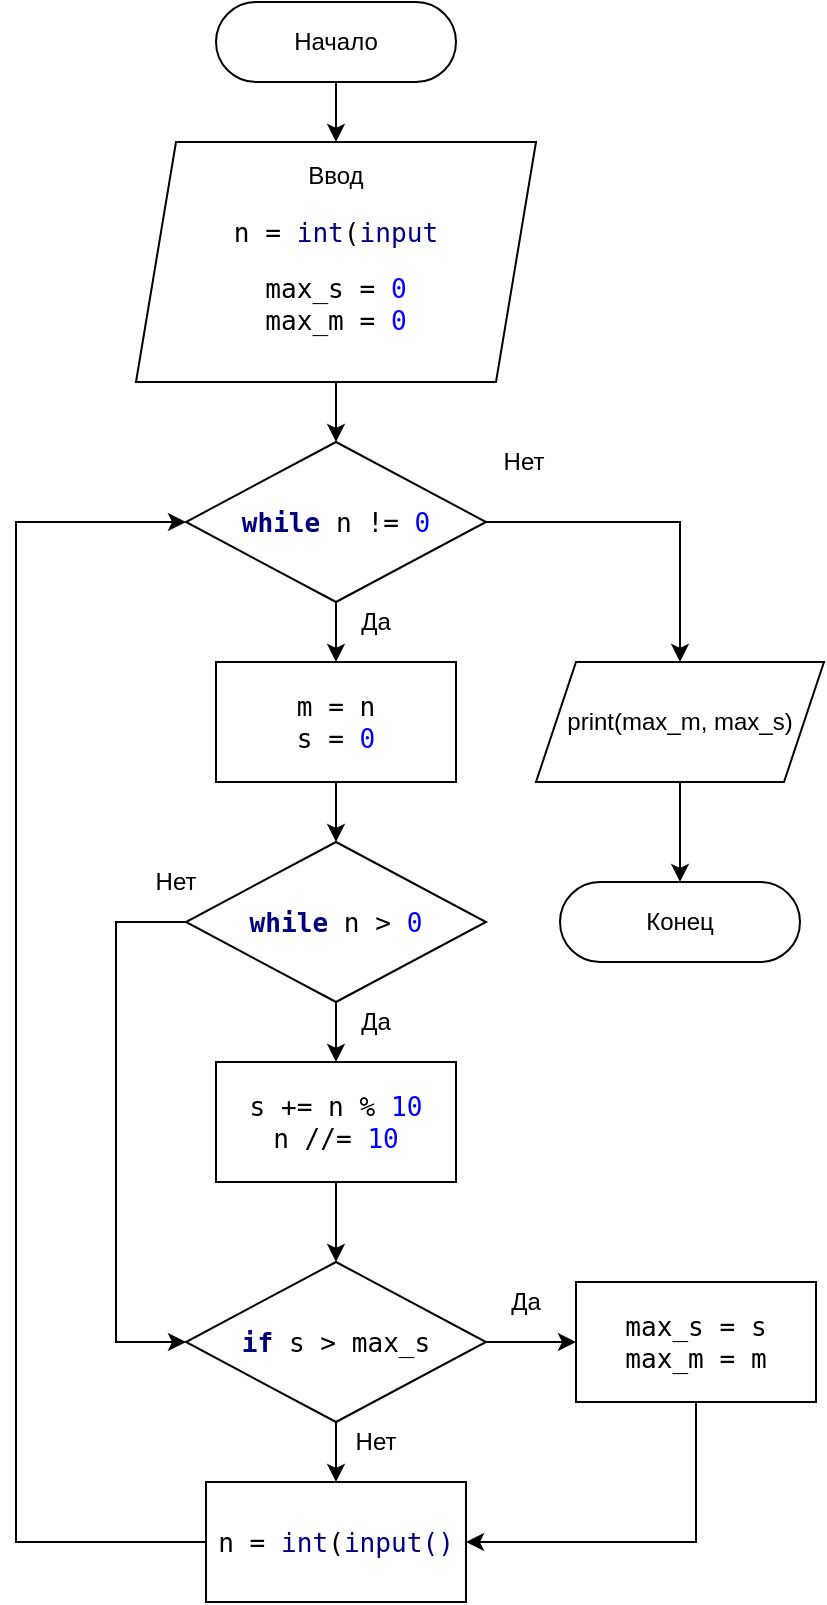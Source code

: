 <mxfile version="14.5.3" type="github"><diagram id="eDp4l1Odz6gYLcZO4-Wg" name="Page-1"><mxGraphModel dx="786" dy="463" grid="1" gridSize="10" guides="1" tooltips="1" connect="1" arrows="1" fold="1" page="1" pageScale="1" pageWidth="827" pageHeight="1169" math="0" shadow="0"><root><mxCell id="0"/><mxCell id="1" parent="0"/><mxCell id="hokq0erPRBFzUoJ3n1Pu-41" style="edgeStyle=orthogonalEdgeStyle;rounded=0;orthogonalLoop=1;jettySize=auto;html=1;entryX=0.5;entryY=0;entryDx=0;entryDy=0;" edge="1" parent="1" source="hokq0erPRBFzUoJ3n1Pu-1"><mxGeometry relative="1" as="geometry"><mxPoint x="320" y="170" as="targetPoint"/></mxGeometry></mxCell><mxCell id="hokq0erPRBFzUoJ3n1Pu-1" value="Начало" style="rounded=1;whiteSpace=wrap;html=1;fontSize=12;glass=0;strokeWidth=1;shadow=0;arcSize=50;" vertex="1" parent="1"><mxGeometry x="260" y="100" width="120" height="40" as="geometry"/></mxCell><mxCell id="hokq0erPRBFzUoJ3n1Pu-137" value="" style="edgeStyle=orthogonalEdgeStyle;rounded=0;orthogonalLoop=1;jettySize=auto;html=1;entryX=0.5;entryY=0;entryDx=0;entryDy=0;" edge="1" parent="1" source="hokq0erPRBFzUoJ3n1Pu-53" target="hokq0erPRBFzUoJ3n1Pu-112"><mxGeometry relative="1" as="geometry"/></mxCell><mxCell id="hokq0erPRBFzUoJ3n1Pu-53" value="Ввод&lt;br&gt;&lt;pre style=&quot;background-color: rgb(255 , 255 , 255) ; font-family: &amp;#34;jetbrains mono&amp;#34; , monospace ; font-size: 9.8pt&quot;&gt;&lt;pre style=&quot;font-family: &amp;#34;jetbrains mono&amp;#34; , monospace ; font-size: 9.8pt&quot;&gt;&lt;pre style=&quot;font-family: &amp;#34;jetbrains mono&amp;#34; , monospace ; font-size: 9.8pt&quot;&gt;n = &lt;span style=&quot;color: rgb(0 , 0 , 128)&quot;&gt;int&lt;/span&gt;(&lt;span style=&quot;color: rgb(0 , 0 , 128)&quot;&gt;input&lt;/span&gt;&lt;/pre&gt;&lt;/pre&gt;&lt;/pre&gt;&lt;pre style=&quot;background-color: rgb(255 , 255 , 255) ; font-family: &amp;#34;jetbrains mono&amp;#34; , monospace ; font-size: 9.8pt&quot;&gt;&lt;pre style=&quot;font-family: &amp;#34;jetbrains mono&amp;#34; , monospace ; font-size: 9.8pt&quot;&gt;&lt;pre style=&quot;font-family: &amp;#34;jetbrains mono&amp;#34; , monospace ; font-size: 9.8pt&quot;&gt;max_s = &lt;span style=&quot;color: rgb(0 , 0 , 255)&quot;&gt;0&lt;br&gt;&lt;/span&gt;max_m = &lt;span style=&quot;color: rgb(0 , 0 , 255)&quot;&gt;0&lt;/span&gt;&lt;/pre&gt;&lt;/pre&gt;&lt;/pre&gt;" style="shape=parallelogram;perimeter=parallelogramPerimeter;whiteSpace=wrap;html=1;fixedSize=1;rounded=0;shadow=0;strokeWidth=1;glass=0;arcSize=50;" vertex="1" parent="1"><mxGeometry x="220" y="170" width="200" height="120" as="geometry"/></mxCell><mxCell id="hokq0erPRBFzUoJ3n1Pu-116" value="" style="edgeStyle=orthogonalEdgeStyle;rounded=0;orthogonalLoop=1;jettySize=auto;html=1;" edge="1" parent="1" source="hokq0erPRBFzUoJ3n1Pu-112" target="hokq0erPRBFzUoJ3n1Pu-115"><mxGeometry relative="1" as="geometry"/></mxCell><mxCell id="hokq0erPRBFzUoJ3n1Pu-141" style="edgeStyle=orthogonalEdgeStyle;rounded=0;orthogonalLoop=1;jettySize=auto;html=1;entryX=0.5;entryY=0;entryDx=0;entryDy=0;" edge="1" parent="1" source="hokq0erPRBFzUoJ3n1Pu-112" target="hokq0erPRBFzUoJ3n1Pu-140"><mxGeometry relative="1" as="geometry"/></mxCell><mxCell id="hokq0erPRBFzUoJ3n1Pu-112" value="&lt;pre style=&quot;background-color: rgb(255 , 255 , 255) ; font-family: &amp;#34;jetbrains mono&amp;#34; , monospace ; font-size: 9.8pt&quot;&gt;&lt;span style=&quot;color: rgb(0 , 0 , 128) ; font-weight: bold&quot;&gt;while &lt;/span&gt;n != &lt;span style=&quot;color: rgb(0 , 0 , 255)&quot;&gt;0&lt;/span&gt;&lt;/pre&gt;" style="rhombus;whiteSpace=wrap;html=1;rounded=0;glass=0;" vertex="1" parent="1"><mxGeometry x="245" y="320" width="150" height="80" as="geometry"/></mxCell><mxCell id="hokq0erPRBFzUoJ3n1Pu-113" value="Нет" style="text;html=1;strokeColor=none;fillColor=none;align=center;verticalAlign=middle;whiteSpace=wrap;rounded=0;" vertex="1" parent="1"><mxGeometry x="394" y="320" width="40" height="20" as="geometry"/></mxCell><mxCell id="hokq0erPRBFzUoJ3n1Pu-114" value="Да" style="text;html=1;strokeColor=none;fillColor=none;align=center;verticalAlign=middle;whiteSpace=wrap;rounded=0;" vertex="1" parent="1"><mxGeometry x="320" y="400" width="40" height="20" as="geometry"/></mxCell><mxCell id="hokq0erPRBFzUoJ3n1Pu-120" value="" style="edgeStyle=orthogonalEdgeStyle;rounded=0;orthogonalLoop=1;jettySize=auto;html=1;" edge="1" parent="1" source="hokq0erPRBFzUoJ3n1Pu-115" target="hokq0erPRBFzUoJ3n1Pu-117"><mxGeometry relative="1" as="geometry"/></mxCell><mxCell id="hokq0erPRBFzUoJ3n1Pu-115" value="&lt;pre style=&quot;background-color: rgb(255 , 255 , 255) ; font-family: &amp;#34;jetbrains mono&amp;#34; , monospace ; font-size: 9.8pt&quot;&gt;m = n&lt;br&gt;s = &lt;span style=&quot;color: rgb(0 , 0 , 255)&quot;&gt;0&lt;/span&gt;&lt;/pre&gt;" style="rounded=0;whiteSpace=wrap;html=1;" vertex="1" parent="1"><mxGeometry x="260" y="430" width="120" height="60" as="geometry"/></mxCell><mxCell id="hokq0erPRBFzUoJ3n1Pu-123" value="" style="edgeStyle=orthogonalEdgeStyle;rounded=0;orthogonalLoop=1;jettySize=auto;html=1;" edge="1" parent="1" source="hokq0erPRBFzUoJ3n1Pu-117" target="hokq0erPRBFzUoJ3n1Pu-122"><mxGeometry relative="1" as="geometry"/></mxCell><mxCell id="hokq0erPRBFzUoJ3n1Pu-129" style="edgeStyle=orthogonalEdgeStyle;rounded=0;orthogonalLoop=1;jettySize=auto;html=1;entryX=0;entryY=0.5;entryDx=0;entryDy=0;" edge="1" parent="1" source="hokq0erPRBFzUoJ3n1Pu-117" target="hokq0erPRBFzUoJ3n1Pu-126"><mxGeometry relative="1" as="geometry"><Array as="points"><mxPoint x="210" y="560"/><mxPoint x="210" y="770"/></Array></mxGeometry></mxCell><mxCell id="hokq0erPRBFzUoJ3n1Pu-117" value="&lt;pre style=&quot;background-color: rgb(255 , 255 , 255) ; font-family: &amp;#34;jetbrains mono&amp;#34; , monospace ; font-size: 9.8pt&quot;&gt;&lt;span style=&quot;color: rgb(0 , 0 , 128) ; font-weight: bold&quot;&gt;while &lt;/span&gt;n &amp;gt; &lt;span style=&quot;color: rgb(0 , 0 , 255)&quot;&gt;0&lt;/span&gt;&lt;/pre&gt;" style="rhombus;whiteSpace=wrap;html=1;rounded=0;glass=0;" vertex="1" parent="1"><mxGeometry x="245" y="520" width="150" height="80" as="geometry"/></mxCell><mxCell id="hokq0erPRBFzUoJ3n1Pu-118" value="Нет" style="text;html=1;strokeColor=none;fillColor=none;align=center;verticalAlign=middle;whiteSpace=wrap;rounded=0;" vertex="1" parent="1"><mxGeometry x="220" y="530" width="40" height="20" as="geometry"/></mxCell><mxCell id="hokq0erPRBFzUoJ3n1Pu-119" value="Да" style="text;html=1;strokeColor=none;fillColor=none;align=center;verticalAlign=middle;whiteSpace=wrap;rounded=0;" vertex="1" parent="1"><mxGeometry x="320" y="600" width="40" height="20" as="geometry"/></mxCell><mxCell id="hokq0erPRBFzUoJ3n1Pu-130" value="" style="edgeStyle=orthogonalEdgeStyle;rounded=0;orthogonalLoop=1;jettySize=auto;html=1;" edge="1" parent="1" source="hokq0erPRBFzUoJ3n1Pu-122" target="hokq0erPRBFzUoJ3n1Pu-126"><mxGeometry relative="1" as="geometry"/></mxCell><mxCell id="hokq0erPRBFzUoJ3n1Pu-122" value="&lt;pre style=&quot;background-color: rgb(255 , 255 , 255) ; font-family: &amp;#34;jetbrains mono&amp;#34; , monospace ; font-size: 9.8pt&quot;&gt;s += n % &lt;span style=&quot;color: rgb(0 , 0 , 255)&quot;&gt;10&lt;br&gt;&lt;/span&gt;n //= &lt;span style=&quot;color: rgb(0 , 0 , 255)&quot;&gt;10&lt;/span&gt;&lt;/pre&gt;" style="rounded=0;whiteSpace=wrap;html=1;" vertex="1" parent="1"><mxGeometry x="260" y="630" width="120" height="60" as="geometry"/></mxCell><mxCell id="hokq0erPRBFzUoJ3n1Pu-133" value="" style="edgeStyle=orthogonalEdgeStyle;rounded=0;orthogonalLoop=1;jettySize=auto;html=1;" edge="1" parent="1" source="hokq0erPRBFzUoJ3n1Pu-126" target="hokq0erPRBFzUoJ3n1Pu-132"><mxGeometry relative="1" as="geometry"/></mxCell><mxCell id="hokq0erPRBFzUoJ3n1Pu-135" value="" style="edgeStyle=orthogonalEdgeStyle;rounded=0;orthogonalLoop=1;jettySize=auto;html=1;" edge="1" parent="1" source="hokq0erPRBFzUoJ3n1Pu-126" target="hokq0erPRBFzUoJ3n1Pu-134"><mxGeometry relative="1" as="geometry"/></mxCell><mxCell id="hokq0erPRBFzUoJ3n1Pu-126" value="&lt;pre style=&quot;background-color: rgb(255 , 255 , 255) ; font-family: &amp;#34;jetbrains mono&amp;#34; , monospace ; font-size: 9.8pt&quot;&gt;&lt;span style=&quot;color: rgb(0 , 0 , 128) ; font-weight: bold&quot;&gt;if &lt;/span&gt;s &amp;gt; max_s&lt;/pre&gt;" style="rhombus;whiteSpace=wrap;html=1;rounded=0;glass=0;" vertex="1" parent="1"><mxGeometry x="245" y="730" width="150" height="80" as="geometry"/></mxCell><mxCell id="hokq0erPRBFzUoJ3n1Pu-127" value="Нет" style="text;html=1;strokeColor=none;fillColor=none;align=center;verticalAlign=middle;whiteSpace=wrap;rounded=0;" vertex="1" parent="1"><mxGeometry x="320" y="810" width="40" height="20" as="geometry"/></mxCell><mxCell id="hokq0erPRBFzUoJ3n1Pu-128" value="Да" style="text;html=1;strokeColor=none;fillColor=none;align=center;verticalAlign=middle;whiteSpace=wrap;rounded=0;" vertex="1" parent="1"><mxGeometry x="395" y="740" width="40" height="20" as="geometry"/></mxCell><mxCell id="hokq0erPRBFzUoJ3n1Pu-136" style="edgeStyle=orthogonalEdgeStyle;rounded=0;orthogonalLoop=1;jettySize=auto;html=1;entryX=1;entryY=0.5;entryDx=0;entryDy=0;" edge="1" parent="1" source="hokq0erPRBFzUoJ3n1Pu-132" target="hokq0erPRBFzUoJ3n1Pu-134"><mxGeometry relative="1" as="geometry"><Array as="points"><mxPoint x="500" y="870"/></Array></mxGeometry></mxCell><mxCell id="hokq0erPRBFzUoJ3n1Pu-132" value="&lt;pre style=&quot;background-color: rgb(255 , 255 , 255) ; font-family: &amp;#34;jetbrains mono&amp;#34; , monospace ; font-size: 9.8pt&quot;&gt;max_s = s&lt;br&gt;max_m = m&lt;/pre&gt;" style="rounded=0;whiteSpace=wrap;html=1;" vertex="1" parent="1"><mxGeometry x="440" y="740" width="120" height="60" as="geometry"/></mxCell><mxCell id="hokq0erPRBFzUoJ3n1Pu-139" style="edgeStyle=orthogonalEdgeStyle;rounded=0;orthogonalLoop=1;jettySize=auto;html=1;entryX=0;entryY=0.5;entryDx=0;entryDy=0;" edge="1" parent="1" source="hokq0erPRBFzUoJ3n1Pu-134" target="hokq0erPRBFzUoJ3n1Pu-112"><mxGeometry relative="1" as="geometry"><Array as="points"><mxPoint x="160" y="870"/><mxPoint x="160" y="360"/></Array></mxGeometry></mxCell><mxCell id="hokq0erPRBFzUoJ3n1Pu-134" value="&lt;pre style=&quot;background-color: rgb(255 , 255 , 255) ; font-family: &amp;#34;jetbrains mono&amp;#34; , monospace ; font-size: 9.8pt&quot;&gt;n = &lt;span style=&quot;color: rgb(0 , 0 , 128)&quot;&gt;int&lt;/span&gt;(&lt;span style=&quot;color: rgb(0 , 0 , 128)&quot;&gt;input()&lt;/span&gt;&lt;/pre&gt;" style="rounded=0;whiteSpace=wrap;html=1;" vertex="1" parent="1"><mxGeometry x="255" y="840" width="130" height="60" as="geometry"/></mxCell><mxCell id="hokq0erPRBFzUoJ3n1Pu-143" value="" style="edgeStyle=orthogonalEdgeStyle;rounded=0;orthogonalLoop=1;jettySize=auto;html=1;" edge="1" parent="1" source="hokq0erPRBFzUoJ3n1Pu-140" target="hokq0erPRBFzUoJ3n1Pu-142"><mxGeometry relative="1" as="geometry"/></mxCell><mxCell id="hokq0erPRBFzUoJ3n1Pu-140" value="print(max_m, max_s)" style="shape=parallelogram;perimeter=parallelogramPerimeter;whiteSpace=wrap;html=1;fixedSize=1;" vertex="1" parent="1"><mxGeometry x="420" y="430" width="144" height="60" as="geometry"/></mxCell><mxCell id="hokq0erPRBFzUoJ3n1Pu-142" value="Конец" style="rounded=1;whiteSpace=wrap;html=1;fontSize=12;glass=0;strokeWidth=1;shadow=0;arcSize=50;" vertex="1" parent="1"><mxGeometry x="432" y="540" width="120" height="40" as="geometry"/></mxCell></root></mxGraphModel></diagram></mxfile>